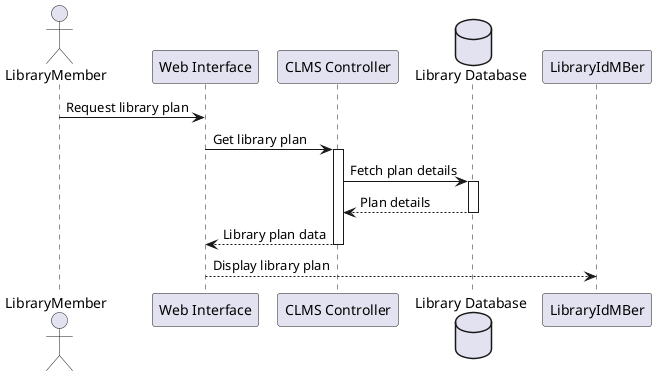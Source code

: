 @startuml
actor LibraryMember
participant "Web Interface" as Web
participant "CLMS Controller" as Controller
database "Library Database" as DB

LibraryMember -> Web : Request library plan
Web -> Controller : Get library plan
activate Controller

Controller -> DB : Fetch plan details
activate DB
DB --> Controller : Plan details
deactivate DB

Controller --> Web : Library plan data
deactivate Controller

Web --> LibraryIdMBer : Display library plan
@enduml